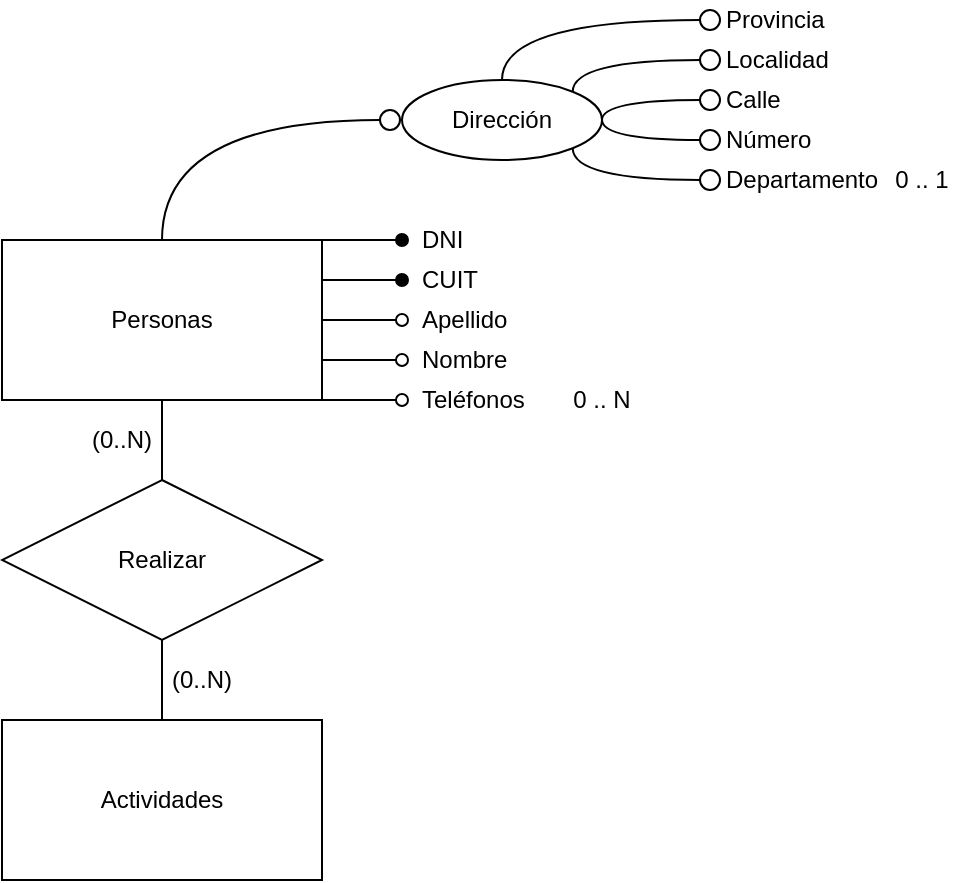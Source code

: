 <mxfile>
    <diagram id="lDwlrmedswaYhWj3Izeg" name="Página-1">
        <mxGraphModel dx="1243" dy="702" grid="1" gridSize="10" guides="1" tooltips="1" connect="1" arrows="1" fold="1" page="1" pageScale="1" pageWidth="827" pageHeight="1169" math="0" shadow="0">
            <root>
                <mxCell id="0"/>
                <mxCell id="1" parent="0"/>
                <mxCell id="148" value="" style="group" vertex="1" connectable="0" parent="1">
                    <mxGeometry x="120" y="40" width="480" height="440" as="geometry"/>
                </mxCell>
                <mxCell id="6" value="Personas" style="rounded=0;whiteSpace=wrap;html=1;" vertex="1" parent="148">
                    <mxGeometry y="120" width="160" height="80" as="geometry"/>
                </mxCell>
                <mxCell id="42" value="Dirección" style="ellipse;whiteSpace=wrap;html=1;labelPadding=0;noLabel=0;perimeter=ellipsePerimeter;fixDash=0;container=0;dropTarget=0;collapsible=0;part=0;" vertex="1" parent="148">
                    <mxGeometry x="200" y="40" width="100" height="40" as="geometry"/>
                </mxCell>
                <mxCell id="59" style="edgeStyle=orthogonalEdgeStyle;curved=1;html=1;exitX=0.5;exitY=0;exitDx=0;exitDy=0;entryX=0;entryY=0.5;entryDx=0;entryDy=0;labelBorderColor=none;strokeWidth=1;endArrow=circle;endFill=0;endSize=4;targetPerimeterSpacing=8;sourcePerimeterSpacing=0;startFill=1;snapToPoint=1;ignoreEdge=0;orthogonal=0;comic=0;targetPortConstraint=none;arcSize=20;" edge="1" parent="148" source="6" target="42">
                    <mxGeometry relative="1" as="geometry"/>
                </mxCell>
                <mxCell id="66" value="Provincia" style="text;html=1;strokeColor=none;fillColor=none;align=left;verticalAlign=middle;whiteSpace=wrap;rounded=0;" vertex="1" parent="148">
                    <mxGeometry x="360" width="80" height="20" as="geometry"/>
                </mxCell>
                <mxCell id="61" style="edgeStyle=orthogonalEdgeStyle;curved=1;html=1;exitX=0.5;exitY=0;exitDx=0;exitDy=0;labelBorderColor=none;strokeWidth=1;endArrow=circle;endFill=0;endSize=4;sourcePerimeterSpacing=0;targetPerimeterSpacing=0;entryX=0;entryY=0.5;entryDx=0;entryDy=0;" edge="1" parent="148" source="42" target="66">
                    <mxGeometry relative="1" as="geometry">
                        <mxPoint x="340" y="30" as="targetPoint"/>
                        <Array as="points">
                            <mxPoint x="250" y="10"/>
                        </Array>
                    </mxGeometry>
                </mxCell>
                <mxCell id="68" value="Localidad" style="text;html=1;strokeColor=none;fillColor=none;align=left;verticalAlign=middle;whiteSpace=wrap;rounded=0;" vertex="1" parent="148">
                    <mxGeometry x="360" y="20" width="80" height="20" as="geometry"/>
                </mxCell>
                <mxCell id="63" style="edgeStyle=orthogonalEdgeStyle;curved=1;html=1;exitX=1;exitY=0;exitDx=0;exitDy=0;labelBorderColor=none;strokeWidth=1;endArrow=circle;endFill=0;endSize=4;sourcePerimeterSpacing=0;targetPerimeterSpacing=0;entryX=0;entryY=0.5;entryDx=0;entryDy=0;" edge="1" parent="148" source="42" target="68">
                    <mxGeometry relative="1" as="geometry">
                        <mxPoint x="340" y="60" as="targetPoint"/>
                        <Array as="points">
                            <mxPoint x="285" y="30"/>
                        </Array>
                    </mxGeometry>
                </mxCell>
                <mxCell id="69" value="Calle" style="text;html=1;strokeColor=none;fillColor=none;align=left;verticalAlign=middle;whiteSpace=wrap;rounded=0;" vertex="1" parent="148">
                    <mxGeometry x="360" y="40" width="80" height="20" as="geometry"/>
                </mxCell>
                <mxCell id="64" style="edgeStyle=orthogonalEdgeStyle;curved=1;html=1;exitX=1;exitY=0.5;exitDx=0;exitDy=0;labelBorderColor=none;strokeWidth=1;endArrow=circle;endFill=0;endSize=4;sourcePerimeterSpacing=0;targetPerimeterSpacing=0;entryX=0;entryY=0.5;entryDx=0;entryDy=0;" edge="1" parent="148" source="42" target="69">
                    <mxGeometry relative="1" as="geometry">
                        <mxPoint x="340" y="90" as="targetPoint"/>
                        <Array as="points">
                            <mxPoint x="300" y="50"/>
                        </Array>
                    </mxGeometry>
                </mxCell>
                <mxCell id="70" value="Número" style="text;html=1;strokeColor=none;fillColor=none;align=left;verticalAlign=middle;whiteSpace=wrap;rounded=0;" vertex="1" parent="148">
                    <mxGeometry x="360" y="60" width="80" height="20" as="geometry"/>
                </mxCell>
                <mxCell id="73" style="edgeStyle=orthogonalEdgeStyle;curved=1;html=1;exitX=1;exitY=0.5;exitDx=0;exitDy=0;entryX=0;entryY=0.5;entryDx=0;entryDy=0;labelBorderColor=none;strokeWidth=1;endArrow=circle;endFill=0;endSize=4;sourcePerimeterSpacing=0;targetPerimeterSpacing=0;" edge="1" parent="148" source="42" target="70">
                    <mxGeometry relative="1" as="geometry">
                        <Array as="points">
                            <mxPoint x="300" y="70"/>
                        </Array>
                    </mxGeometry>
                </mxCell>
                <mxCell id="71" value="Departamento" style="text;html=1;strokeColor=none;fillColor=none;align=left;verticalAlign=middle;whiteSpace=wrap;rounded=0;" vertex="1" parent="148">
                    <mxGeometry x="360" y="80" width="80" height="20" as="geometry"/>
                </mxCell>
                <mxCell id="74" style="edgeStyle=orthogonalEdgeStyle;curved=1;html=1;exitX=1;exitY=1;exitDx=0;exitDy=0;entryX=0;entryY=0.5;entryDx=0;entryDy=0;labelBorderColor=none;strokeWidth=1;endArrow=circle;endFill=0;endSize=4;sourcePerimeterSpacing=0;targetPerimeterSpacing=0;" edge="1" parent="148" source="42" target="71">
                    <mxGeometry relative="1" as="geometry">
                        <Array as="points">
                            <mxPoint x="285" y="90"/>
                        </Array>
                    </mxGeometry>
                </mxCell>
                <mxCell id="75" value="0 .. 1" style="text;html=1;strokeColor=none;fillColor=none;align=center;verticalAlign=middle;whiteSpace=wrap;rounded=0;" vertex="1" parent="148">
                    <mxGeometry x="440" y="80" width="40" height="20" as="geometry"/>
                </mxCell>
                <mxCell id="92" style="edgeStyle=entityRelationEdgeStyle;html=1;labelBorderColor=none;strokeWidth=1;endArrow=oval;endFill=1;endSize=6;targetPerimeterSpacing=0;curved=1;exitX=1;exitY=0;exitDx=0;exitDy=0;" edge="1" target="94" parent="148" source="6">
                    <mxGeometry relative="1" as="geometry">
                        <mxPoint x="240" y="140" as="sourcePoint"/>
                    </mxGeometry>
                </mxCell>
                <mxCell id="93" value="" style="group;align=left;" vertex="1" connectable="0" parent="148">
                    <mxGeometry x="200" y="110" width="120" height="20" as="geometry"/>
                </mxCell>
                <mxCell id="94" value="DNI" style="text;html=1;strokeColor=none;fillColor=none;align=left;verticalAlign=middle;whiteSpace=wrap;rounded=0;container=0;spacingLeft=8;spacingRight=0;" vertex="1" parent="93">
                    <mxGeometry width="80" height="20" as="geometry"/>
                </mxCell>
                <mxCell id="116" style="edgeStyle=entityRelationEdgeStyle;html=1;labelBorderColor=none;strokeWidth=1;endArrow=oval;endFill=0;endSize=6;targetPerimeterSpacing=0;curved=1;align=left;exitX=1;exitY=0.5;exitDx=0;exitDy=0;" edge="1" target="118" parent="148" source="6">
                    <mxGeometry relative="1" as="geometry">
                        <mxPoint x="170" y="160" as="sourcePoint"/>
                    </mxGeometry>
                </mxCell>
                <mxCell id="117" value="" style="group;spacingLeft=2;align=center;" vertex="1" connectable="0" parent="148">
                    <mxGeometry x="200" y="150" width="120" height="20" as="geometry"/>
                </mxCell>
                <mxCell id="118" value="Apellido" style="text;html=1;strokeColor=none;fillColor=none;align=left;verticalAlign=middle;whiteSpace=wrap;rounded=0;container=0;spacingLeft=8;" vertex="1" parent="117">
                    <mxGeometry width="80" height="20" as="geometry"/>
                </mxCell>
                <mxCell id="124" style="edgeStyle=entityRelationEdgeStyle;html=1;labelBorderColor=none;strokeWidth=1;endArrow=oval;endFill=1;endSize=6;targetPerimeterSpacing=0;curved=1;align=left;exitX=1;exitY=0.25;exitDx=0;exitDy=0;" edge="1" target="126" parent="148" source="6">
                    <mxGeometry relative="1" as="geometry">
                        <mxPoint x="170" y="140" as="sourcePoint"/>
                    </mxGeometry>
                </mxCell>
                <mxCell id="125" value="" style="group;spacingLeft=2;align=center;" vertex="1" connectable="0" parent="148">
                    <mxGeometry x="200" y="130" width="120" height="20" as="geometry"/>
                </mxCell>
                <mxCell id="126" value="CUIT" style="text;html=1;strokeColor=none;fillColor=none;align=left;verticalAlign=middle;whiteSpace=wrap;rounded=0;container=0;spacingLeft=8;" vertex="1" parent="125">
                    <mxGeometry width="80" height="20" as="geometry"/>
                </mxCell>
                <mxCell id="128" style="edgeStyle=entityRelationEdgeStyle;html=1;labelBorderColor=none;strokeWidth=1;endArrow=oval;endFill=0;endSize=6;targetPerimeterSpacing=0;curved=1;align=left;exitX=1;exitY=0.75;exitDx=0;exitDy=0;" edge="1" target="130" parent="148" source="6">
                    <mxGeometry relative="1" as="geometry">
                        <mxPoint x="180" y="180" as="sourcePoint"/>
                    </mxGeometry>
                </mxCell>
                <mxCell id="129" value="" style="group;spacingLeft=2;align=center;" vertex="1" connectable="0" parent="148">
                    <mxGeometry x="200" y="170" width="120" height="20" as="geometry"/>
                </mxCell>
                <mxCell id="130" value="Nombre" style="text;html=1;strokeColor=none;fillColor=none;align=left;verticalAlign=middle;whiteSpace=wrap;rounded=0;container=0;spacingLeft=8;" vertex="1" parent="129">
                    <mxGeometry width="80" height="20" as="geometry"/>
                </mxCell>
                <mxCell id="133" style="edgeStyle=entityRelationEdgeStyle;html=1;labelBorderColor=none;strokeWidth=1;endArrow=oval;endFill=0;endSize=6;targetPerimeterSpacing=0;curved=1;align=left;exitX=1;exitY=1;exitDx=0;exitDy=0;" edge="1" target="135" parent="148" source="6">
                    <mxGeometry relative="1" as="geometry">
                        <mxPoint x="180" y="210" as="sourcePoint"/>
                    </mxGeometry>
                </mxCell>
                <mxCell id="134" value="" style="group;spacingLeft=2;align=center;" vertex="1" connectable="0" parent="148">
                    <mxGeometry x="200" y="190" width="120" height="20" as="geometry"/>
                </mxCell>
                <mxCell id="135" value="Teléfonos" style="text;html=1;strokeColor=none;fillColor=none;align=left;verticalAlign=middle;whiteSpace=wrap;rounded=0;container=0;spacingLeft=8;" vertex="1" parent="134">
                    <mxGeometry width="80" height="20" as="geometry"/>
                </mxCell>
                <mxCell id="136" value="0 ..&amp;nbsp;N" style="text;html=1;strokeColor=none;fillColor=none;align=center;verticalAlign=middle;whiteSpace=wrap;rounded=0;container=0;" vertex="1" parent="134">
                    <mxGeometry x="80" width="40" height="20" as="geometry"/>
                </mxCell>
                <mxCell id="138" style="edgeStyle=orthogonalEdgeStyle;curved=1;html=1;exitX=0.5;exitY=0;exitDx=0;exitDy=0;entryX=0.5;entryY=1;entryDx=0;entryDy=0;labelBorderColor=none;strokeWidth=1;endArrow=none;endFill=0;endSize=6;sourcePerimeterSpacing=0;targetPerimeterSpacing=0;" edge="1" parent="148" source="137" target="6">
                    <mxGeometry relative="1" as="geometry"/>
                </mxCell>
                <mxCell id="137" value="Realizar" style="rhombus;whiteSpace=wrap;html=1;" vertex="1" parent="148">
                    <mxGeometry y="240" width="160" height="80" as="geometry"/>
                </mxCell>
                <mxCell id="143" value="(0..N)" style="text;html=1;strokeColor=none;fillColor=none;align=center;verticalAlign=middle;whiteSpace=wrap;rounded=0;" vertex="1" parent="148">
                    <mxGeometry x="80" y="330" width="40" height="20" as="geometry"/>
                </mxCell>
                <mxCell id="144" value="(0..N)" style="text;html=1;strokeColor=none;fillColor=none;align=center;verticalAlign=middle;whiteSpace=wrap;rounded=0;" vertex="1" parent="148">
                    <mxGeometry x="40" y="210" width="40" height="20" as="geometry"/>
                </mxCell>
                <mxCell id="145" value="Actividades" style="rounded=0;whiteSpace=wrap;html=1;" vertex="1" parent="148">
                    <mxGeometry y="360" width="160" height="80" as="geometry"/>
                </mxCell>
                <mxCell id="139" style="edgeStyle=orthogonalEdgeStyle;curved=1;html=1;exitX=0.5;exitY=1;exitDx=0;exitDy=0;labelBorderColor=none;strokeWidth=1;endArrow=none;endFill=0;endSize=6;sourcePerimeterSpacing=0;targetPerimeterSpacing=0;entryX=0.5;entryY=0;entryDx=0;entryDy=0;" edge="1" parent="148" source="137" target="145">
                    <mxGeometry relative="1" as="geometry">
                        <mxPoint x="80.476" y="360" as="targetPoint"/>
                    </mxGeometry>
                </mxCell>
            </root>
        </mxGraphModel>
    </diagram>
</mxfile>
